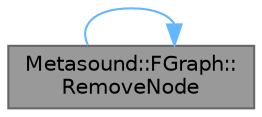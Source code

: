digraph "Metasound::FGraph::RemoveNode"
{
 // INTERACTIVE_SVG=YES
 // LATEX_PDF_SIZE
  bgcolor="transparent";
  edge [fontname=Helvetica,fontsize=10,labelfontname=Helvetica,labelfontsize=10];
  node [fontname=Helvetica,fontsize=10,shape=box,height=0.2,width=0.4];
  rankdir="LR";
  Node1 [id="Node000001",label="Metasound::FGraph::\lRemoveNode",height=0.2,width=0.4,color="gray40", fillcolor="grey60", style="filled", fontcolor="black",tooltip="Removes node from graph."];
  Node1 -> Node1 [id="edge1_Node000001_Node000001",color="steelblue1",style="solid",tooltip=" "];
}

